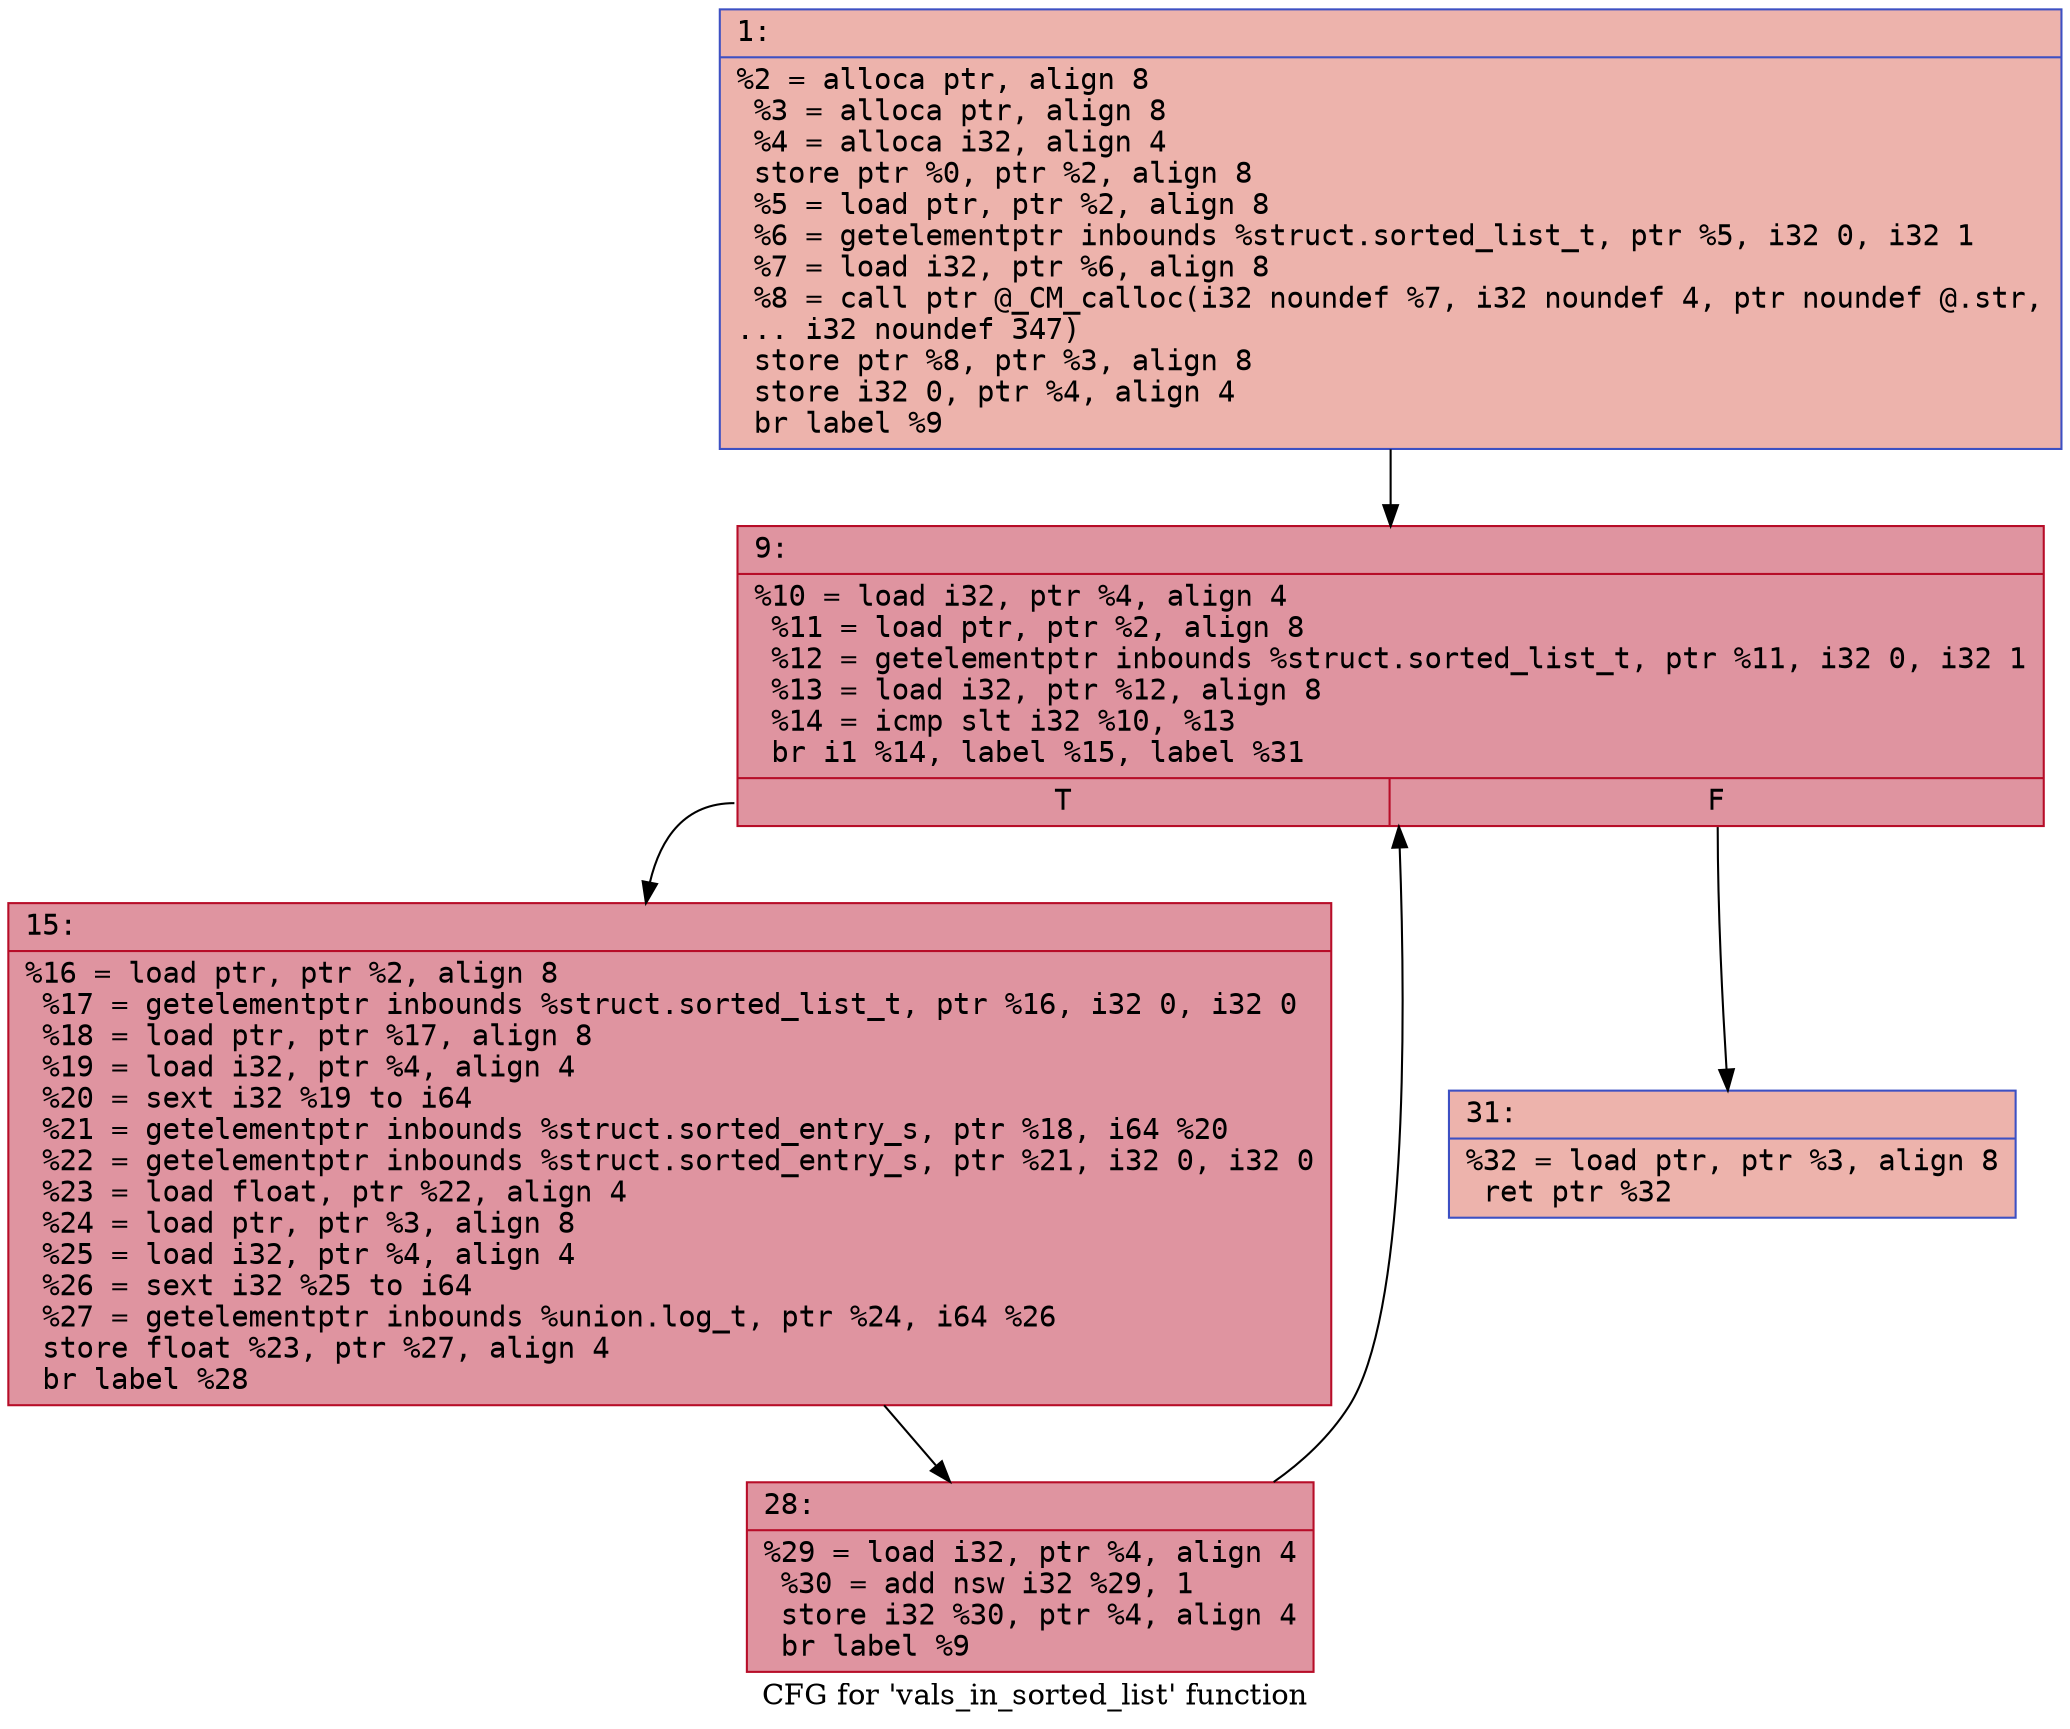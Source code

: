 digraph "CFG for 'vals_in_sorted_list' function" {
	label="CFG for 'vals_in_sorted_list' function";

	Node0x600002532490 [shape=record,color="#3d50c3ff", style=filled, fillcolor="#d6524470" fontname="Courier",label="{1:\l|  %2 = alloca ptr, align 8\l  %3 = alloca ptr, align 8\l  %4 = alloca i32, align 4\l  store ptr %0, ptr %2, align 8\l  %5 = load ptr, ptr %2, align 8\l  %6 = getelementptr inbounds %struct.sorted_list_t, ptr %5, i32 0, i32 1\l  %7 = load i32, ptr %6, align 8\l  %8 = call ptr @_CM_calloc(i32 noundef %7, i32 noundef 4, ptr noundef @.str,\l... i32 noundef 347)\l  store ptr %8, ptr %3, align 8\l  store i32 0, ptr %4, align 4\l  br label %9\l}"];
	Node0x600002532490 -> Node0x6000025324e0[tooltip="1 -> 9\nProbability 100.00%" ];
	Node0x6000025324e0 [shape=record,color="#b70d28ff", style=filled, fillcolor="#b70d2870" fontname="Courier",label="{9:\l|  %10 = load i32, ptr %4, align 4\l  %11 = load ptr, ptr %2, align 8\l  %12 = getelementptr inbounds %struct.sorted_list_t, ptr %11, i32 0, i32 1\l  %13 = load i32, ptr %12, align 8\l  %14 = icmp slt i32 %10, %13\l  br i1 %14, label %15, label %31\l|{<s0>T|<s1>F}}"];
	Node0x6000025324e0:s0 -> Node0x600002532530[tooltip="9 -> 15\nProbability 96.88%" ];
	Node0x6000025324e0:s1 -> Node0x6000025325d0[tooltip="9 -> 31\nProbability 3.12%" ];
	Node0x600002532530 [shape=record,color="#b70d28ff", style=filled, fillcolor="#b70d2870" fontname="Courier",label="{15:\l|  %16 = load ptr, ptr %2, align 8\l  %17 = getelementptr inbounds %struct.sorted_list_t, ptr %16, i32 0, i32 0\l  %18 = load ptr, ptr %17, align 8\l  %19 = load i32, ptr %4, align 4\l  %20 = sext i32 %19 to i64\l  %21 = getelementptr inbounds %struct.sorted_entry_s, ptr %18, i64 %20\l  %22 = getelementptr inbounds %struct.sorted_entry_s, ptr %21, i32 0, i32 0\l  %23 = load float, ptr %22, align 4\l  %24 = load ptr, ptr %3, align 8\l  %25 = load i32, ptr %4, align 4\l  %26 = sext i32 %25 to i64\l  %27 = getelementptr inbounds %union.log_t, ptr %24, i64 %26\l  store float %23, ptr %27, align 4\l  br label %28\l}"];
	Node0x600002532530 -> Node0x600002532580[tooltip="15 -> 28\nProbability 100.00%" ];
	Node0x600002532580 [shape=record,color="#b70d28ff", style=filled, fillcolor="#b70d2870" fontname="Courier",label="{28:\l|  %29 = load i32, ptr %4, align 4\l  %30 = add nsw i32 %29, 1\l  store i32 %30, ptr %4, align 4\l  br label %9\l}"];
	Node0x600002532580 -> Node0x6000025324e0[tooltip="28 -> 9\nProbability 100.00%" ];
	Node0x6000025325d0 [shape=record,color="#3d50c3ff", style=filled, fillcolor="#d6524470" fontname="Courier",label="{31:\l|  %32 = load ptr, ptr %3, align 8\l  ret ptr %32\l}"];
}
